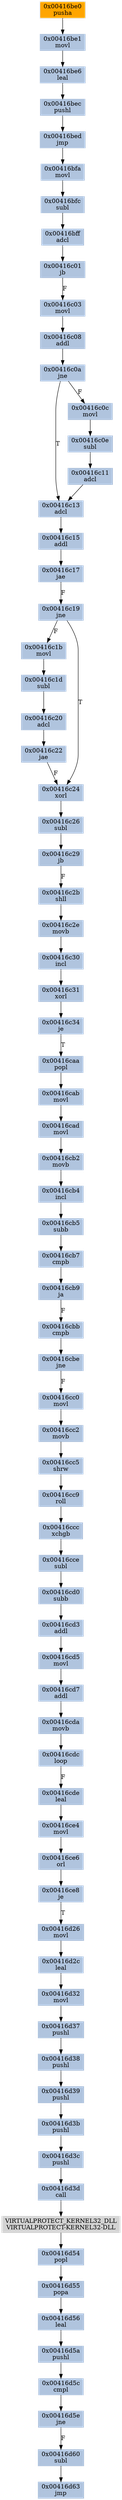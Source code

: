 strict digraph G {
	graph [bgcolor=transparent,
		name=G
	];
	node [color=lightsteelblue,
		fillcolor=lightsteelblue,
		shape=rectangle,
		style=filled
	];
	"0x00416bed"	[label="0x00416bed
jmp"];
	"0x00416bfa"	[label="0x00416bfa
movl"];
	"0x00416bed" -> "0x00416bfa"	[color="#000000"];
	"0x00416c11"	[label="0x00416c11
adcl"];
	"0x00416c13"	[label="0x00416c13
adcl"];
	"0x00416c11" -> "0x00416c13"	[color="#000000"];
	"0x00416c26"	[label="0x00416c26
subl"];
	"0x00416c29"	[label="0x00416c29
jb"];
	"0x00416c26" -> "0x00416c29"	[color="#000000"];
	"0x00416c15"	[label="0x00416c15
addl"];
	"0x00416c17"	[label="0x00416c17
jae"];
	"0x00416c15" -> "0x00416c17"	[color="#000000"];
	"0x00416cb7"	[label="0x00416cb7
cmpb"];
	"0x00416cb9"	[label="0x00416cb9
ja"];
	"0x00416cb7" -> "0x00416cb9"	[color="#000000"];
	"0x00416ce8"	[label="0x00416ce8
je"];
	"0x00416d26"	[label="0x00416d26
movl"];
	"0x00416ce8" -> "0x00416d26"	[color="#000000",
		label=T];
	"0x00416cd0"	[label="0x00416cd0
subb"];
	"0x00416cd3"	[label="0x00416cd3
addl"];
	"0x00416cd0" -> "0x00416cd3"	[color="#000000"];
	"0x00416c20"	[label="0x00416c20
adcl"];
	"0x00416c22"	[label="0x00416c22
jae"];
	"0x00416c20" -> "0x00416c22"	[color="#000000"];
	"0x00416d2c"	[label="0x00416d2c
leal"];
	"0x00416d26" -> "0x00416d2c"	[color="#000000"];
	"0x00416bec"	[label="0x00416bec
pushl"];
	"0x00416bec" -> "0x00416bed"	[color="#000000"];
	"0x00416cad"	[label="0x00416cad
movl"];
	"0x00416cb2"	[label="0x00416cb2
movb"];
	"0x00416cad" -> "0x00416cb2"	[color="#000000"];
	"0x00416cbe"	[label="0x00416cbe
jne"];
	"0x00416cc0"	[label="0x00416cc0
movl"];
	"0x00416cbe" -> "0x00416cc0"	[color="#000000",
		label=F];
	"0x00416bfc"	[label="0x00416bfc
subl"];
	"0x00416bfa" -> "0x00416bfc"	[color="#000000"];
	"0x00416c34"	[label="0x00416c34
je"];
	"0x00416caa"	[label="0x00416caa
popl"];
	"0x00416c34" -> "0x00416caa"	[color="#000000",
		label=T];
	"0x00416d38"	[label="0x00416d38
pushl"];
	"0x00416d39"	[label="0x00416d39
pushl"];
	"0x00416d38" -> "0x00416d39"	[color="#000000"];
	"0x00416ccc"	[label="0x00416ccc
xchgb"];
	"0x00416cce"	[label="0x00416cce
subl"];
	"0x00416ccc" -> "0x00416cce"	[color="#000000"];
	"0x00416d55"	[label="0x00416d55
popa"];
	"0x00416d56"	[label="0x00416d56
leal"];
	"0x00416d55" -> "0x00416d56"	[color="#000000"];
	"0x00416d54"	[label="0x00416d54
popl"];
	"0x00416d54" -> "0x00416d55"	[color="#000000"];
	"0x00416d5e"	[label="0x00416d5e
jne"];
	"0x00416d60"	[label="0x00416d60
subl"];
	"0x00416d5e" -> "0x00416d60"	[color="#000000",
		label=F];
	"0x00416d5a"	[label="0x00416d5a
pushl"];
	"0x00416d5c"	[label="0x00416d5c
cmpl"];
	"0x00416d5a" -> "0x00416d5c"	[color="#000000"];
	"0x00416cdc"	[label="0x00416cdc
loop"];
	"0x00416cde"	[label="0x00416cde
leal"];
	"0x00416cdc" -> "0x00416cde"	[color="#000000",
		label=F];
	"0x00416c13" -> "0x00416c15"	[color="#000000"];
	"0x00416cb5"	[label="0x00416cb5
subb"];
	"0x00416cb5" -> "0x00416cb7"	[color="#000000"];
	"0x00416c08"	[label="0x00416c08
addl"];
	"0x00416c0a"	[label="0x00416c0a
jne"];
	"0x00416c08" -> "0x00416c0a"	[color="#000000"];
	"0x00416d3c"	[label="0x00416d3c
pushl"];
	"0x00416d3d"	[label="0x00416d3d
call"];
	"0x00416d3c" -> "0x00416d3d"	[color="#000000"];
	"0x00416cb4"	[label="0x00416cb4
incl"];
	"0x00416cb4" -> "0x00416cb5"	[color="#000000"];
	"0x00416c2b"	[label="0x00416c2b
shll"];
	"0x00416c29" -> "0x00416c2b"	[color="#000000",
		label=F];
	"0x00416d63"	[label="0x00416d63
jmp"];
	"0x00416d37"	[label="0x00416d37
pushl"];
	"0x00416d37" -> "0x00416d38"	[color="#000000"];
	"0x00416bff"	[label="0x00416bff
adcl"];
	"0x00416bfc" -> "0x00416bff"	[color="#000000"];
	"0x00416cbb"	[label="0x00416cbb
cmpb"];
	"0x00416cbb" -> "0x00416cbe"	[color="#000000"];
	"0x00416be6"	[label="0x00416be6
leal"];
	"0x00416be6" -> "0x00416bec"	[color="#000000"];
	"0x00416d3b"	[label="0x00416d3b
pushl"];
	"0x00416d39" -> "0x00416d3b"	[color="#000000"];
	"0x00416c19"	[label="0x00416c19
jne"];
	"0x00416c17" -> "0x00416c19"	[color="#000000",
		label=F];
	"0x00416c31"	[label="0x00416c31
xorl"];
	"0x00416c31" -> "0x00416c34"	[color="#000000"];
	"0x00416c1d"	[label="0x00416c1d
subl"];
	"0x00416c1d" -> "0x00416c20"	[color="#000000"];
	"0x00416cb9" -> "0x00416cbb"	[color="#000000",
		label=F];
	VIRTUALPROTECT_KERNEL32_DLL	[color=lightgrey,
		fillcolor=lightgrey,
		label="VIRTUALPROTECT_KERNEL32_DLL
VIRTUALPROTECT-KERNEL32-DLL"];
	VIRTUALPROTECT_KERNEL32_DLL -> "0x00416d54"	[color="#000000"];
	"0x00416c30"	[label="0x00416c30
incl"];
	"0x00416c30" -> "0x00416c31"	[color="#000000"];
	"0x00416cc2"	[label="0x00416cc2
movb"];
	"0x00416cc5"	[label="0x00416cc5
shrw"];
	"0x00416cc2" -> "0x00416cc5"	[color="#000000"];
	"0x00416c1b"	[label="0x00416c1b
movl"];
	"0x00416c1b" -> "0x00416c1d"	[color="#000000"];
	"0x00416d32"	[label="0x00416d32
movl"];
	"0x00416d2c" -> "0x00416d32"	[color="#000000"];
	"0x00416ce4"	[label="0x00416ce4
movl"];
	"0x00416ce6"	[label="0x00416ce6
orl"];
	"0x00416ce4" -> "0x00416ce6"	[color="#000000"];
	"0x00416c0a" -> "0x00416c13"	[color="#000000",
		label=T];
	"0x00416c0c"	[label="0x00416c0c
movl"];
	"0x00416c0a" -> "0x00416c0c"	[color="#000000",
		label=F];
	"0x00416d60" -> "0x00416d63"	[color="#000000"];
	"0x00416c01"	[label="0x00416c01
jb"];
	"0x00416c03"	[label="0x00416c03
movl"];
	"0x00416c01" -> "0x00416c03"	[color="#000000",
		label=F];
	"0x00416bff" -> "0x00416c01"	[color="#000000"];
	"0x00416cb2" -> "0x00416cb4"	[color="#000000"];
	"0x00416c24"	[label="0x00416c24
xorl"];
	"0x00416c22" -> "0x00416c24"	[color="#000000",
		label=F];
	"0x00416cd7"	[label="0x00416cd7
addl"];
	"0x00416cda"	[label="0x00416cda
movb"];
	"0x00416cd7" -> "0x00416cda"	[color="#000000"];
	"0x00416cab"	[label="0x00416cab
movl"];
	"0x00416cab" -> "0x00416cad"	[color="#000000"];
	"0x00416be0"	[color=lightgrey,
		fillcolor=orange,
		label="0x00416be0
pusha"];
	"0x00416be1"	[label="0x00416be1
movl"];
	"0x00416be0" -> "0x00416be1"	[color="#000000"];
	"0x00416c0e"	[label="0x00416c0e
subl"];
	"0x00416c0e" -> "0x00416c11"	[color="#000000"];
	"0x00416d3d" -> VIRTUALPROTECT_KERNEL32_DLL	[color="#000000"];
	"0x00416cc9"	[label="0x00416cc9
roll"];
	"0x00416cc9" -> "0x00416ccc"	[color="#000000"];
	"0x00416ce6" -> "0x00416ce8"	[color="#000000"];
	"0x00416d32" -> "0x00416d37"	[color="#000000"];
	"0x00416c2e"	[label="0x00416c2e
movb"];
	"0x00416c2b" -> "0x00416c2e"	[color="#000000"];
	"0x00416c19" -> "0x00416c1b"	[color="#000000",
		label=F];
	"0x00416c19" -> "0x00416c24"	[color="#000000",
		label=T];
	"0x00416c2e" -> "0x00416c30"	[color="#000000"];
	"0x00416d5c" -> "0x00416d5e"	[color="#000000"];
	"0x00416c24" -> "0x00416c26"	[color="#000000"];
	"0x00416cd5"	[label="0x00416cd5
movl"];
	"0x00416cd5" -> "0x00416cd7"	[color="#000000"];
	"0x00416c03" -> "0x00416c08"	[color="#000000"];
	"0x00416c0c" -> "0x00416c0e"	[color="#000000"];
	"0x00416d56" -> "0x00416d5a"	[color="#000000"];
	"0x00416caa" -> "0x00416cab"	[color="#000000"];
	"0x00416cde" -> "0x00416ce4"	[color="#000000"];
	"0x00416cce" -> "0x00416cd0"	[color="#000000"];
	"0x00416cc0" -> "0x00416cc2"	[color="#000000"];
	"0x00416be1" -> "0x00416be6"	[color="#000000"];
	"0x00416d3b" -> "0x00416d3c"	[color="#000000"];
	"0x00416cc5" -> "0x00416cc9"	[color="#000000"];
	"0x00416cd3" -> "0x00416cd5"	[color="#000000"];
	"0x00416cda" -> "0x00416cdc"	[color="#000000"];
}
